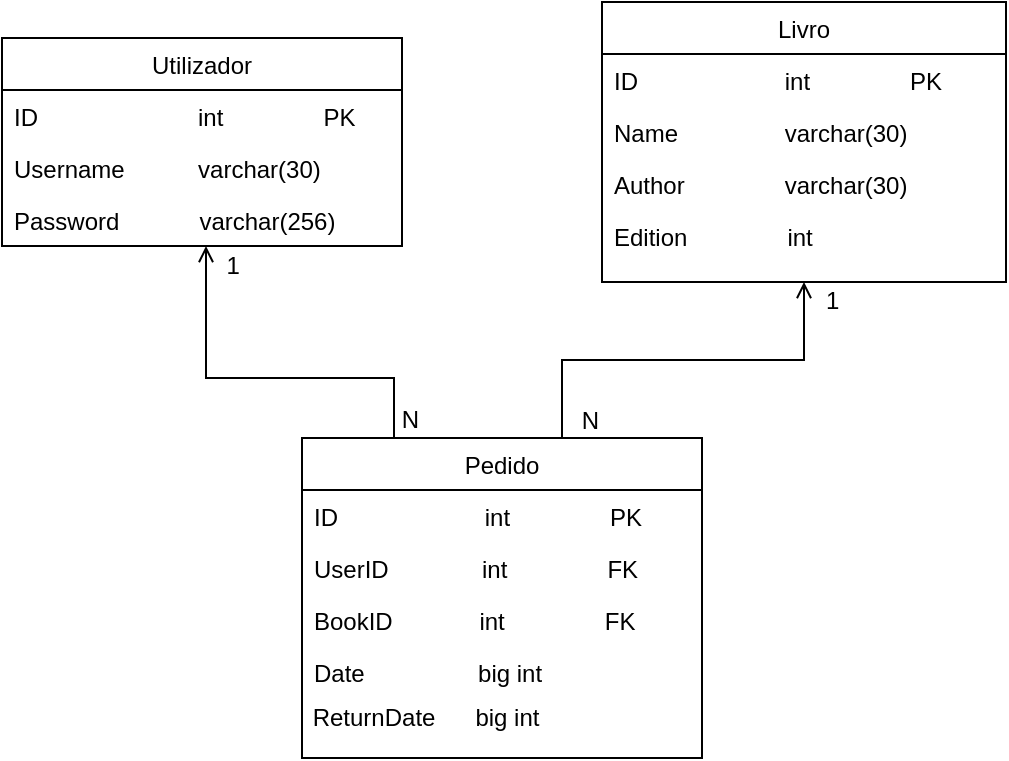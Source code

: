 <mxfile version="13.2.2" type="device"><diagram id="C5RBs43oDa-KdzZeNtuy" name="Page-1"><mxGraphModel dx="1422" dy="822" grid="1" gridSize="10" guides="1" tooltips="1" connect="1" arrows="1" fold="1" page="1" pageScale="1" pageWidth="827" pageHeight="1169" math="0" shadow="0"><root><mxCell id="WIyWlLk6GJQsqaUBKTNV-0"/><mxCell id="WIyWlLk6GJQsqaUBKTNV-1" parent="WIyWlLk6GJQsqaUBKTNV-0"/><mxCell id="zkfFHV4jXpPFQw0GAbJ--0" value="Utilizador" style="swimlane;fontStyle=0;align=center;verticalAlign=top;childLayout=stackLayout;horizontal=1;startSize=26;horizontalStack=0;resizeParent=1;resizeLast=0;collapsible=1;marginBottom=0;rounded=0;shadow=0;strokeWidth=1;" parent="WIyWlLk6GJQsqaUBKTNV-1" vertex="1"><mxGeometry x="180" y="120" width="200" height="104" as="geometry"><mxRectangle x="230" y="140" width="160" height="26" as="alternateBounds"/></mxGeometry></mxCell><object label="ID                        int               PK" Name="ID" Type="int" id="zkfFHV4jXpPFQw0GAbJ--1"><mxCell style="text;align=left;verticalAlign=top;spacingLeft=4;spacingRight=4;overflow=hidden;rotatable=0;points=[[0,0.5],[1,0.5]];portConstraint=eastwest;" parent="zkfFHV4jXpPFQw0GAbJ--0" vertex="1"><mxGeometry y="26" width="200" height="26" as="geometry"/></mxCell></object><mxCell id="zkfFHV4jXpPFQw0GAbJ--2" value="Username           varchar(30)" style="text;align=left;verticalAlign=top;spacingLeft=4;spacingRight=4;overflow=hidden;rotatable=0;points=[[0,0.5],[1,0.5]];portConstraint=eastwest;rounded=0;shadow=0;html=0;" parent="zkfFHV4jXpPFQw0GAbJ--0" vertex="1"><mxGeometry y="52" width="200" height="26" as="geometry"/></mxCell><mxCell id="vzgCHTVVbqcw5C5J6cTr-18" value="Password            varchar(256)" style="text;align=left;verticalAlign=top;spacingLeft=4;spacingRight=4;overflow=hidden;rotatable=0;points=[[0,0.5],[1,0.5]];portConstraint=eastwest;rounded=0;shadow=0;html=0;" parent="zkfFHV4jXpPFQw0GAbJ--0" vertex="1"><mxGeometry y="78" width="200" height="26" as="geometry"/></mxCell><mxCell id="zkfFHV4jXpPFQw0GAbJ--26" value="" style="endArrow=open;shadow=0;strokeWidth=1;strokeColor=#000000;rounded=0;endFill=1;edgeStyle=elbowEdgeStyle;elbow=vertical;entryX=0.51;entryY=1;entryDx=0;entryDy=0;entryPerimeter=0;" parent="WIyWlLk6GJQsqaUBKTNV-1" target="vzgCHTVVbqcw5C5J6cTr-18" edge="1"><mxGeometry x="0.5" y="41" relative="1" as="geometry"><mxPoint x="376" y="320" as="sourcePoint"/><mxPoint x="540" y="192" as="targetPoint"/><mxPoint x="-40" y="32" as="offset"/><Array as="points"><mxPoint x="330" y="290"/><mxPoint x="270" y="290"/><mxPoint x="290" y="281"/></Array></mxGeometry></mxCell><mxCell id="zkfFHV4jXpPFQw0GAbJ--27" value="1" style="resizable=0;align=left;verticalAlign=bottom;labelBackgroundColor=none;fontSize=12;direction=west;" parent="zkfFHV4jXpPFQw0GAbJ--26" connectable="0" vertex="1"><mxGeometry x="-1" relative="1" as="geometry"><mxPoint x="-85.8" y="-77.6" as="offset"/></mxGeometry></mxCell><mxCell id="zkfFHV4jXpPFQw0GAbJ--28" value="N" style="resizable=0;align=right;verticalAlign=bottom;labelBackgroundColor=none;fontSize=12;" parent="zkfFHV4jXpPFQw0GAbJ--26" connectable="0" vertex="1"><mxGeometry x="1" relative="1" as="geometry"><mxPoint x="108" y="95.6" as="offset"/></mxGeometry></mxCell><mxCell id="vzgCHTVVbqcw5C5J6cTr-24" value="" style="endArrow=open;shadow=0;strokeWidth=1;strokeColor=#000000;rounded=0;endFill=1;edgeStyle=elbowEdgeStyle;elbow=vertical;entryX=0.5;entryY=1;entryDx=0;entryDy=0;" parent="WIyWlLk6GJQsqaUBKTNV-1" target="zkfFHV4jXpPFQw0GAbJ--17" edge="1"><mxGeometry x="0.5" y="41" relative="1" as="geometry"><mxPoint x="460" y="320" as="sourcePoint"/><mxPoint x="550" y="270" as="targetPoint"/><mxPoint x="-40" y="32" as="offset"/></mxGeometry></mxCell><mxCell id="vzgCHTVVbqcw5C5J6cTr-25" value="1" style="resizable=0;align=left;verticalAlign=bottom;labelBackgroundColor=none;fontSize=12;" parent="vzgCHTVVbqcw5C5J6cTr-24" connectable="0" vertex="1"><mxGeometry x="-1" relative="1" as="geometry"><mxPoint x="130" y="-60" as="offset"/></mxGeometry></mxCell><mxCell id="vzgCHTVVbqcw5C5J6cTr-26" value="N" style="resizable=0;align=right;verticalAlign=bottom;labelBackgroundColor=none;fontSize=12;" parent="vzgCHTVVbqcw5C5J6cTr-24" connectable="0" vertex="1"><mxGeometry x="1" relative="1" as="geometry"><mxPoint x="-101" y="78" as="offset"/></mxGeometry></mxCell><mxCell id="zkfFHV4jXpPFQw0GAbJ--17" value="Livro" style="swimlane;fontStyle=0;align=center;verticalAlign=top;childLayout=stackLayout;horizontal=1;startSize=26;horizontalStack=0;resizeParent=1;resizeLast=0;collapsible=1;marginBottom=0;rounded=0;shadow=0;strokeWidth=1;" parent="WIyWlLk6GJQsqaUBKTNV-1" vertex="1"><mxGeometry x="480" y="102" width="202" height="140" as="geometry"><mxRectangle x="550" y="140" width="160" height="26" as="alternateBounds"/></mxGeometry></mxCell><mxCell id="zkfFHV4jXpPFQw0GAbJ--18" value="ID                      int               PK      " style="text;align=left;verticalAlign=top;spacingLeft=4;spacingRight=4;overflow=hidden;rotatable=0;points=[[0,0.5],[1,0.5]];portConstraint=eastwest;" parent="zkfFHV4jXpPFQw0GAbJ--17" vertex="1"><mxGeometry y="26" width="202" height="26" as="geometry"/></mxCell><mxCell id="zkfFHV4jXpPFQw0GAbJ--19" value="Name                varchar(30)" style="text;align=left;verticalAlign=top;spacingLeft=4;spacingRight=4;overflow=hidden;rotatable=0;points=[[0,0.5],[1,0.5]];portConstraint=eastwest;rounded=0;shadow=0;html=0;" parent="zkfFHV4jXpPFQw0GAbJ--17" vertex="1"><mxGeometry y="52" width="202" height="26" as="geometry"/></mxCell><mxCell id="zkfFHV4jXpPFQw0GAbJ--20" value="Author               varchar(30)" style="text;align=left;verticalAlign=top;spacingLeft=4;spacingRight=4;overflow=hidden;rotatable=0;points=[[0,0.5],[1,0.5]];portConstraint=eastwest;rounded=0;shadow=0;html=0;" parent="zkfFHV4jXpPFQw0GAbJ--17" vertex="1"><mxGeometry y="78" width="202" height="26" as="geometry"/></mxCell><mxCell id="zkfFHV4jXpPFQw0GAbJ--21" value="Edition               int" style="text;align=left;verticalAlign=top;spacingLeft=4;spacingRight=4;overflow=hidden;rotatable=0;points=[[0,0.5],[1,0.5]];portConstraint=eastwest;rounded=0;shadow=0;html=0;" parent="zkfFHV4jXpPFQw0GAbJ--17" vertex="1"><mxGeometry y="104" width="202" height="26" as="geometry"/></mxCell><mxCell id="vzgCHTVVbqcw5C5J6cTr-12" value="Pedido" style="swimlane;fontStyle=0;align=center;verticalAlign=top;childLayout=stackLayout;horizontal=1;startSize=26;horizontalStack=0;resizeParent=1;resizeLast=0;collapsible=1;marginBottom=0;rounded=0;shadow=0;strokeWidth=1;" parent="WIyWlLk6GJQsqaUBKTNV-1" vertex="1"><mxGeometry x="330" y="320" width="200" height="160" as="geometry"><mxRectangle x="550" y="140" width="160" height="26" as="alternateBounds"/></mxGeometry></mxCell><mxCell id="vzgCHTVVbqcw5C5J6cTr-13" value="ID                      int               PK      " style="text;align=left;verticalAlign=top;spacingLeft=4;spacingRight=4;overflow=hidden;rotatable=0;points=[[0,0.5],[1,0.5]];portConstraint=eastwest;" parent="vzgCHTVVbqcw5C5J6cTr-12" vertex="1"><mxGeometry y="26" width="200" height="26" as="geometry"/></mxCell><mxCell id="vzgCHTVVbqcw5C5J6cTr-14" value="UserID              int               FK" style="text;align=left;verticalAlign=top;spacingLeft=4;spacingRight=4;overflow=hidden;rotatable=0;points=[[0,0.5],[1,0.5]];portConstraint=eastwest;rounded=0;shadow=0;html=0;" parent="vzgCHTVVbqcw5C5J6cTr-12" vertex="1"><mxGeometry y="52" width="200" height="26" as="geometry"/></mxCell><mxCell id="vzgCHTVVbqcw5C5J6cTr-15" value="BookID             int               FK" style="text;align=left;verticalAlign=top;spacingLeft=4;spacingRight=4;overflow=hidden;rotatable=0;points=[[0,0.5],[1,0.5]];portConstraint=eastwest;rounded=0;shadow=0;html=0;" parent="vzgCHTVVbqcw5C5J6cTr-12" vertex="1"><mxGeometry y="78" width="200" height="26" as="geometry"/></mxCell><mxCell id="vzgCHTVVbqcw5C5J6cTr-16" value="Date                 big int               " style="text;align=left;verticalAlign=top;spacingLeft=4;spacingRight=4;overflow=hidden;rotatable=0;points=[[0,0.5],[1,0.5]];portConstraint=eastwest;rounded=0;shadow=0;html=0;" parent="vzgCHTVVbqcw5C5J6cTr-12" vertex="1"><mxGeometry y="104" width="200" height="26" as="geometry"/></mxCell><mxCell id="4glWftenyHqphXGzL4RP-0" value="&amp;nbsp;ReturnDate&amp;nbsp; &amp;nbsp; &amp;nbsp; big int&amp;nbsp; &amp;nbsp;&amp;nbsp;" style="text;html=1;align=left;verticalAlign=middle;resizable=0;points=[];autosize=1;" parent="vzgCHTVVbqcw5C5J6cTr-12" vertex="1"><mxGeometry y="130" width="200" height="20" as="geometry"/></mxCell></root></mxGraphModel></diagram></mxfile>